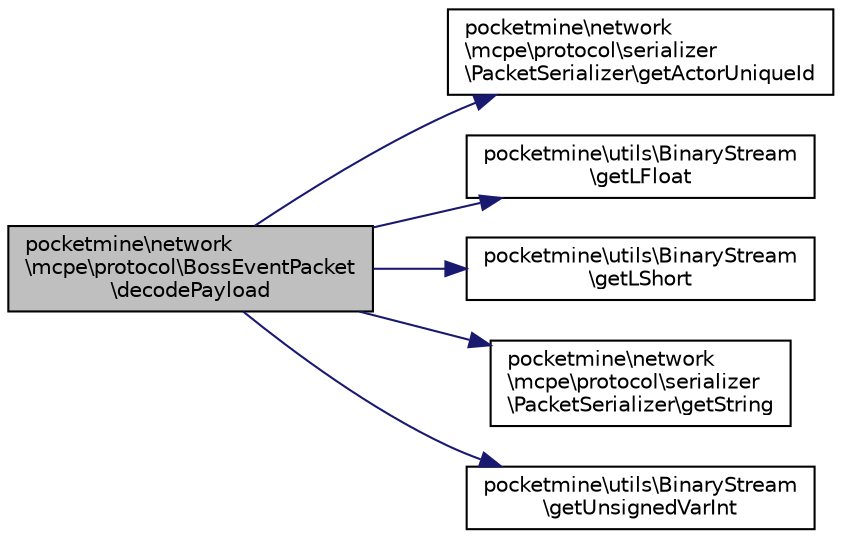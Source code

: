digraph "pocketmine\network\mcpe\protocol\BossEventPacket\decodePayload"
{
 // INTERACTIVE_SVG=YES
 // LATEX_PDF_SIZE
  edge [fontname="Helvetica",fontsize="10",labelfontname="Helvetica",labelfontsize="10"];
  node [fontname="Helvetica",fontsize="10",shape=record];
  rankdir="LR";
  Node1 [label="pocketmine\\network\l\\mcpe\\protocol\\BossEventPacket\l\\decodePayload",height=0.2,width=0.4,color="black", fillcolor="grey75", style="filled", fontcolor="black",tooltip=" "];
  Node1 -> Node2 [color="midnightblue",fontsize="10",style="solid",fontname="Helvetica"];
  Node2 [label="pocketmine\\network\l\\mcpe\\protocol\\serializer\l\\PacketSerializer\\getActorUniqueId",height=0.2,width=0.4,color="black", fillcolor="white", style="filled",URL="$d9/d4e/classpocketmine_1_1network_1_1mcpe_1_1protocol_1_1serializer_1_1_packet_serializer.html#abb51bcfd60b5f0ce60607a5966702299",tooltip=" "];
  Node1 -> Node3 [color="midnightblue",fontsize="10",style="solid",fontname="Helvetica"];
  Node3 [label="pocketmine\\utils\\BinaryStream\l\\getLFloat",height=0.2,width=0.4,color="black", fillcolor="white", style="filled",URL="$d6/dc6/classpocketmine_1_1utils_1_1_binary_stream.html#a83a855cea104ba6fd883bd92084c3bbb",tooltip=" "];
  Node1 -> Node4 [color="midnightblue",fontsize="10",style="solid",fontname="Helvetica"];
  Node4 [label="pocketmine\\utils\\BinaryStream\l\\getLShort",height=0.2,width=0.4,color="black", fillcolor="white", style="filled",URL="$d6/dc6/classpocketmine_1_1utils_1_1_binary_stream.html#aa955eded41d231380d316a973572fc3d",tooltip=" "];
  Node1 -> Node5 [color="midnightblue",fontsize="10",style="solid",fontname="Helvetica"];
  Node5 [label="pocketmine\\network\l\\mcpe\\protocol\\serializer\l\\PacketSerializer\\getString",height=0.2,width=0.4,color="black", fillcolor="white", style="filled",URL="$d9/d4e/classpocketmine_1_1network_1_1mcpe_1_1protocol_1_1serializer_1_1_packet_serializer.html#ae1bedf1a79e26eb799fe8e50026560c4",tooltip=" "];
  Node1 -> Node6 [color="midnightblue",fontsize="10",style="solid",fontname="Helvetica"];
  Node6 [label="pocketmine\\utils\\BinaryStream\l\\getUnsignedVarInt",height=0.2,width=0.4,color="black", fillcolor="white", style="filled",URL="$d6/dc6/classpocketmine_1_1utils_1_1_binary_stream.html#ab51e507a9f4baec0713ff4007ce192b8",tooltip=" "];
}
